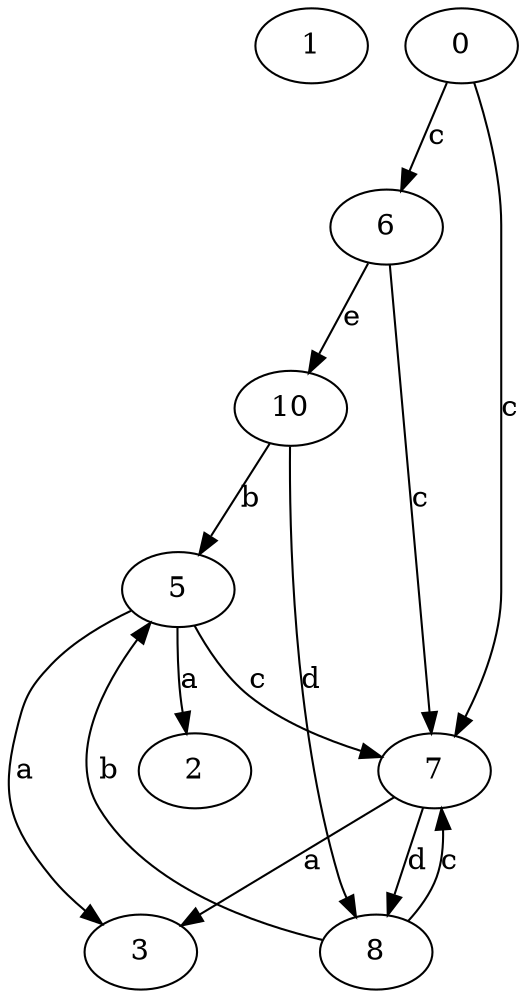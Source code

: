 strict digraph  {
1;
2;
3;
0;
5;
6;
7;
8;
10;
0 -> 6  [label=c];
0 -> 7  [label=c];
5 -> 2  [label=a];
5 -> 3  [label=a];
5 -> 7  [label=c];
6 -> 7  [label=c];
6 -> 10  [label=e];
7 -> 3  [label=a];
7 -> 8  [label=d];
8 -> 5  [label=b];
8 -> 7  [label=c];
10 -> 5  [label=b];
10 -> 8  [label=d];
}
